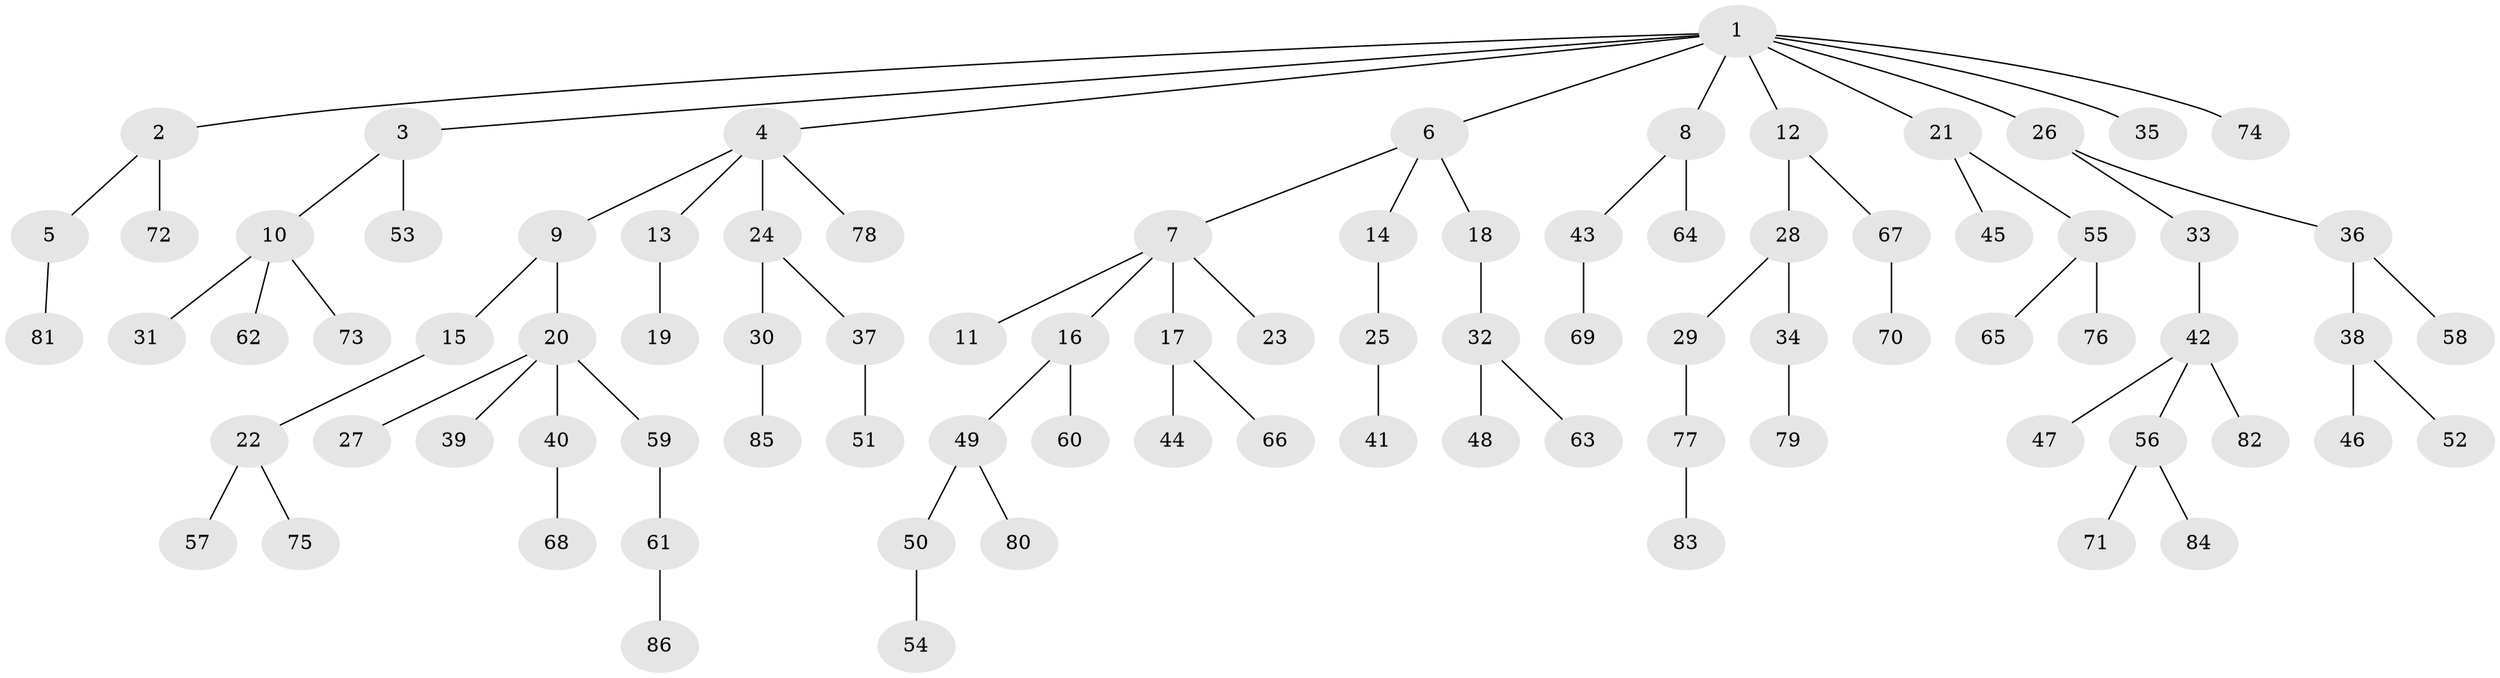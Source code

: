 // Generated by graph-tools (version 1.1) at 2025/53/03/09/25 04:53:45]
// undirected, 86 vertices, 85 edges
graph export_dot {
graph [start="1"]
  node [color=gray90,style=filled];
  1;
  2;
  3;
  4;
  5;
  6;
  7;
  8;
  9;
  10;
  11;
  12;
  13;
  14;
  15;
  16;
  17;
  18;
  19;
  20;
  21;
  22;
  23;
  24;
  25;
  26;
  27;
  28;
  29;
  30;
  31;
  32;
  33;
  34;
  35;
  36;
  37;
  38;
  39;
  40;
  41;
  42;
  43;
  44;
  45;
  46;
  47;
  48;
  49;
  50;
  51;
  52;
  53;
  54;
  55;
  56;
  57;
  58;
  59;
  60;
  61;
  62;
  63;
  64;
  65;
  66;
  67;
  68;
  69;
  70;
  71;
  72;
  73;
  74;
  75;
  76;
  77;
  78;
  79;
  80;
  81;
  82;
  83;
  84;
  85;
  86;
  1 -- 2;
  1 -- 3;
  1 -- 4;
  1 -- 6;
  1 -- 8;
  1 -- 12;
  1 -- 21;
  1 -- 26;
  1 -- 35;
  1 -- 74;
  2 -- 5;
  2 -- 72;
  3 -- 10;
  3 -- 53;
  4 -- 9;
  4 -- 13;
  4 -- 24;
  4 -- 78;
  5 -- 81;
  6 -- 7;
  6 -- 14;
  6 -- 18;
  7 -- 11;
  7 -- 16;
  7 -- 17;
  7 -- 23;
  8 -- 43;
  8 -- 64;
  9 -- 15;
  9 -- 20;
  10 -- 31;
  10 -- 62;
  10 -- 73;
  12 -- 28;
  12 -- 67;
  13 -- 19;
  14 -- 25;
  15 -- 22;
  16 -- 49;
  16 -- 60;
  17 -- 44;
  17 -- 66;
  18 -- 32;
  20 -- 27;
  20 -- 39;
  20 -- 40;
  20 -- 59;
  21 -- 45;
  21 -- 55;
  22 -- 57;
  22 -- 75;
  24 -- 30;
  24 -- 37;
  25 -- 41;
  26 -- 33;
  26 -- 36;
  28 -- 29;
  28 -- 34;
  29 -- 77;
  30 -- 85;
  32 -- 48;
  32 -- 63;
  33 -- 42;
  34 -- 79;
  36 -- 38;
  36 -- 58;
  37 -- 51;
  38 -- 46;
  38 -- 52;
  40 -- 68;
  42 -- 47;
  42 -- 56;
  42 -- 82;
  43 -- 69;
  49 -- 50;
  49 -- 80;
  50 -- 54;
  55 -- 65;
  55 -- 76;
  56 -- 71;
  56 -- 84;
  59 -- 61;
  61 -- 86;
  67 -- 70;
  77 -- 83;
}
